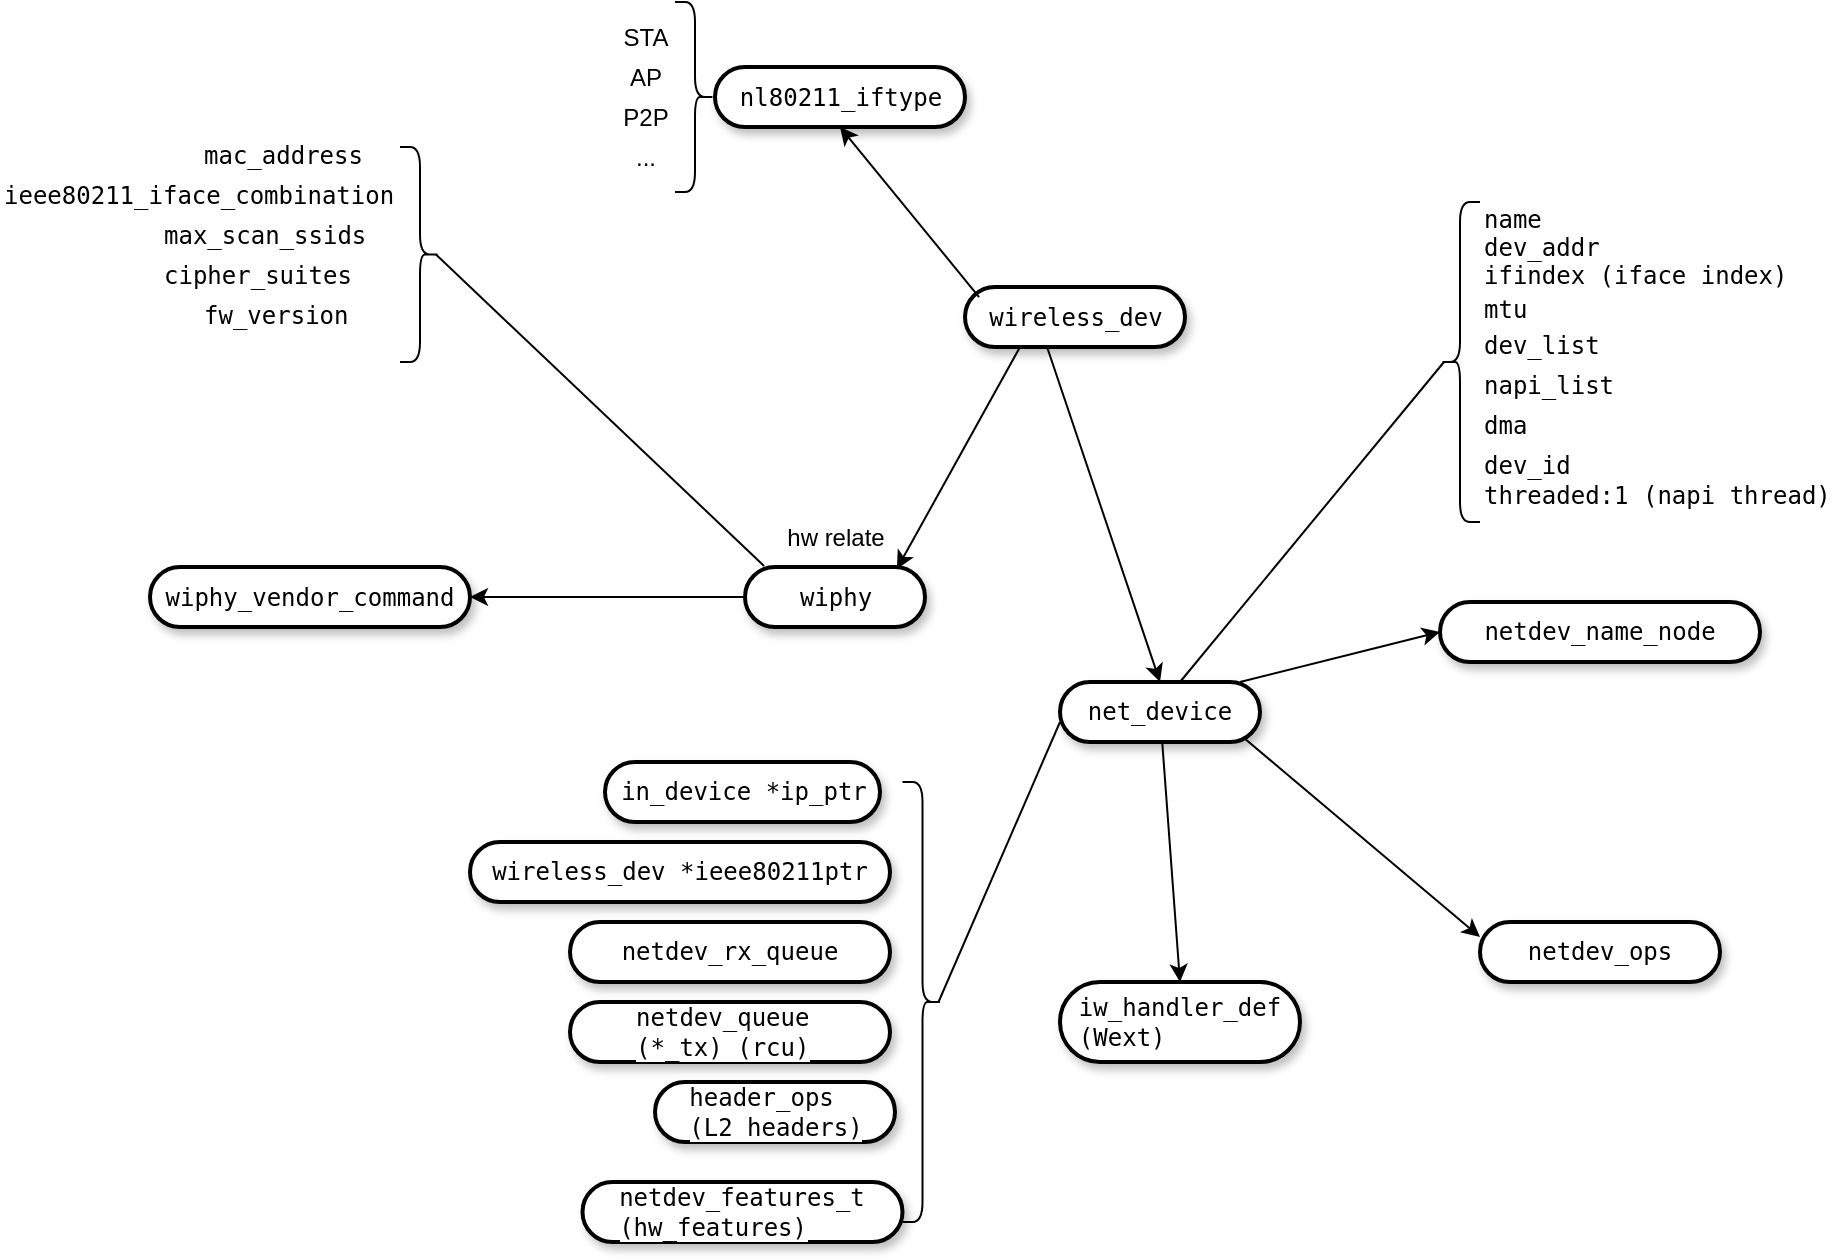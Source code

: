 <mxfile version="24.5.2" type="github">
  <diagram name="Page-1" id="ad52d381-51e7-2e0d-a935-2d0ddd2fd229">
    <mxGraphModel dx="1362" dy="771" grid="1" gridSize="10" guides="1" tooltips="1" connect="1" arrows="1" fold="1" page="1" pageScale="1" pageWidth="1100" pageHeight="850" background="none" math="0" shadow="0">
      <root>
        <mxCell id="0" />
        <mxCell id="1" parent="0" />
        <mxCell id="V5OFqShGKvGqf3K6uyeU-1" value="&lt;pre style=&quot;border: 0px; margin-top: 0px; margin-bottom: 0px; text-align: start;&quot;&gt;&lt;span style=&quot;background-color: rgb(255, 255, 255);&quot;&gt;wiphy&lt;/span&gt;&lt;/pre&gt;" style="whiteSpace=wrap;html=1;rounded=1;shadow=1;comic=0;labelBackgroundColor=none;strokeWidth=2;fontFamily=Verdana;fontSize=12;align=center;arcSize=50;verticalAlign=middle;" parent="1" vertex="1">
          <mxGeometry x="562.5" y="352.5" width="90" height="30" as="geometry" />
        </mxCell>
        <mxCell id="V5OFqShGKvGqf3K6uyeU-2" value="&lt;pre style=&quot;border: 0px; margin-top: 0px; margin-bottom: 0px; text-align: start;&quot;&gt;&lt;span style=&quot;background-color: rgb(255, 255, 255);&quot;&gt;wireless_dev&lt;/span&gt;&lt;/pre&gt;" style="whiteSpace=wrap;html=1;rounded=1;shadow=1;comic=0;labelBackgroundColor=none;strokeWidth=2;fontFamily=Verdana;fontSize=12;align=center;arcSize=50;verticalAlign=middle;" parent="1" vertex="1">
          <mxGeometry x="672.5" y="212.5" width="110" height="30" as="geometry" />
        </mxCell>
        <mxCell id="V5OFqShGKvGqf3K6uyeU-6" value="" style="endArrow=classic;html=1;rounded=0;entryX=0.844;entryY=0.033;entryDx=0;entryDy=0;entryPerimeter=0;exitX=0.25;exitY=1;exitDx=0;exitDy=0;" parent="1" source="V5OFqShGKvGqf3K6uyeU-2" target="V5OFqShGKvGqf3K6uyeU-1" edge="1">
          <mxGeometry width="50" height="50" relative="1" as="geometry">
            <mxPoint x="692.5" y="402.5" as="sourcePoint" />
            <mxPoint x="742.5" y="352.5" as="targetPoint" />
          </mxGeometry>
        </mxCell>
        <mxCell id="V5OFqShGKvGqf3K6uyeU-7" value="&lt;pre style=&quot;border: 0px; margin-top: 0px; margin-bottom: 0px; text-align: start;&quot;&gt;&lt;span style=&quot;background-color: rgb(255, 255, 255);&quot;&gt;net_device&lt;/span&gt;&lt;/pre&gt;" style="whiteSpace=wrap;html=1;rounded=1;shadow=1;comic=0;labelBackgroundColor=none;strokeWidth=2;fontFamily=Verdana;fontSize=12;align=center;arcSize=50;verticalAlign=middle;" parent="1" vertex="1">
          <mxGeometry x="720" y="410" width="100" height="30" as="geometry" />
        </mxCell>
        <mxCell id="V5OFqShGKvGqf3K6uyeU-9" value="" style="endArrow=classic;html=1;rounded=0;exitX=0.373;exitY=1;exitDx=0;exitDy=0;exitPerimeter=0;entryX=0.5;entryY=0;entryDx=0;entryDy=0;" parent="1" source="V5OFqShGKvGqf3K6uyeU-2" edge="1" target="V5OFqShGKvGqf3K6uyeU-7">
          <mxGeometry width="50" height="50" relative="1" as="geometry">
            <mxPoint x="702.5" y="402.5" as="sourcePoint" />
            <mxPoint x="752.5" y="352.5" as="targetPoint" />
          </mxGeometry>
        </mxCell>
        <mxCell id="V5OFqShGKvGqf3K6uyeU-11" value="&lt;pre style=&quot;border: 0px; margin-top: 0px; margin-bottom: 0px; text-align: start;&quot;&gt;&lt;span style=&quot;background-color: rgb(255, 255, 255);&quot;&gt;nl80211_iftype&lt;/span&gt;&lt;/pre&gt;" style="whiteSpace=wrap;html=1;rounded=1;shadow=1;comic=0;labelBackgroundColor=none;strokeWidth=2;fontFamily=Verdana;fontSize=12;align=center;arcSize=50;verticalAlign=middle;" parent="1" vertex="1">
          <mxGeometry x="547.5" y="102.5" width="125" height="30" as="geometry" />
        </mxCell>
        <mxCell id="V5OFqShGKvGqf3K6uyeU-12" value="" style="endArrow=classic;html=1;rounded=0;entryX=0.5;entryY=1;entryDx=0;entryDy=0;exitX=0.064;exitY=0.167;exitDx=0;exitDy=0;exitPerimeter=0;" parent="1" source="V5OFqShGKvGqf3K6uyeU-2" target="V5OFqShGKvGqf3K6uyeU-11" edge="1">
          <mxGeometry width="50" height="50" relative="1" as="geometry">
            <mxPoint x="672.5" y="212.5" as="sourcePoint" />
            <mxPoint x="722.5" y="162.5" as="targetPoint" />
          </mxGeometry>
        </mxCell>
        <mxCell id="V5OFqShGKvGqf3K6uyeU-14" value="" style="shape=curlyBracket;whiteSpace=wrap;html=1;rounded=1;flipH=1;labelPosition=right;verticalLabelPosition=middle;align=left;verticalAlign=middle;" parent="1" vertex="1">
          <mxGeometry x="527.5" y="70" width="20" height="95" as="geometry" />
        </mxCell>
        <mxCell id="V5OFqShGKvGqf3K6uyeU-15" value="STA" style="text;html=1;align=center;verticalAlign=middle;whiteSpace=wrap;rounded=0;" parent="1" vertex="1">
          <mxGeometry x="482.5" y="72.5" width="60" height="30" as="geometry" />
        </mxCell>
        <mxCell id="V5OFqShGKvGqf3K6uyeU-17" value="AP" style="text;html=1;align=center;verticalAlign=middle;whiteSpace=wrap;rounded=0;" parent="1" vertex="1">
          <mxGeometry x="482.5" y="92.5" width="60" height="30" as="geometry" />
        </mxCell>
        <mxCell id="V5OFqShGKvGqf3K6uyeU-18" value="P2P" style="text;html=1;align=center;verticalAlign=middle;whiteSpace=wrap;rounded=0;" parent="1" vertex="1">
          <mxGeometry x="482.5" y="112.5" width="60" height="30" as="geometry" />
        </mxCell>
        <mxCell id="V5OFqShGKvGqf3K6uyeU-19" value="..." style="text;html=1;align=center;verticalAlign=middle;whiteSpace=wrap;rounded=0;" parent="1" vertex="1">
          <mxGeometry x="482.5" y="132.5" width="60" height="30" as="geometry" />
        </mxCell>
        <mxCell id="V5OFqShGKvGqf3K6uyeU-30" value="hw relate" style="text;html=1;align=center;verticalAlign=middle;whiteSpace=wrap;rounded=0;" parent="1" vertex="1">
          <mxGeometry x="577.5" y="322.5" width="60" height="30" as="geometry" />
        </mxCell>
        <mxCell id="V5OFqShGKvGqf3K6uyeU-32" value="" style="shape=curlyBracket;whiteSpace=wrap;html=1;rounded=1;flipH=1;labelPosition=right;verticalLabelPosition=middle;align=left;verticalAlign=middle;" parent="1" vertex="1">
          <mxGeometry x="390" y="142.5" width="20" height="107.5" as="geometry" />
        </mxCell>
        <mxCell id="V5OFqShGKvGqf3K6uyeU-34" value="" style="endArrow=none;html=1;rounded=0;exitX=0.1;exitY=0.5;exitDx=0;exitDy=0;exitPerimeter=0;entryX=0.106;entryY=-0.017;entryDx=0;entryDy=0;entryPerimeter=0;" parent="1" source="V5OFqShGKvGqf3K6uyeU-32" target="V5OFqShGKvGqf3K6uyeU-1" edge="1">
          <mxGeometry width="50" height="50" relative="1" as="geometry">
            <mxPoint x="520" y="410" as="sourcePoint" />
            <mxPoint x="570" y="360" as="targetPoint" />
          </mxGeometry>
        </mxCell>
        <mxCell id="V5OFqShGKvGqf3K6uyeU-35" value="&lt;pre style=&quot;forced-color-adjust: none; color: rgb(0, 0, 0); font-size: 12px; font-style: normal; font-variant-ligatures: normal; font-variant-caps: normal; font-weight: 400; letter-spacing: normal; orphans: 2; text-indent: 0px; text-transform: none; widows: 2; word-spacing: 0px; -webkit-text-stroke-width: 0px; background-color: rgb(251, 251, 251); text-decoration-thickness: initial; text-decoration-style: initial; text-decoration-color: initial; border: 0px; margin-top: 0px; margin-bottom: 0px; text-align: start;&quot;&gt;&lt;span style=&quot;forced-color-adjust: none; background-color: rgb(255, 255, 255);&quot;&gt;mac_address&lt;/span&gt;&lt;/pre&gt;" style="text;whiteSpace=wrap;html=1;" parent="1" vertex="1">
          <mxGeometry x="290" y="132.5" width="110" height="27.5" as="geometry" />
        </mxCell>
        <mxCell id="V5OFqShGKvGqf3K6uyeU-36" value="&lt;pre style=&quot;forced-color-adjust: none; color: rgb(0, 0, 0); font-size: 12px; font-style: normal; font-variant-ligatures: normal; font-variant-caps: normal; font-weight: 400; letter-spacing: normal; orphans: 2; text-indent: 0px; text-transform: none; widows: 2; word-spacing: 0px; -webkit-text-stroke-width: 0px; background-color: rgb(251, 251, 251); text-decoration-thickness: initial; text-decoration-style: initial; text-decoration-color: initial; border: 0px; margin-top: 0px; margin-bottom: 0px; text-align: start;&quot;&gt;&lt;span style=&quot;forced-color-adjust: none; background-color: rgb(255, 255, 255);&quot;&gt;ieee80211_iface_combination&lt;/span&gt;&lt;/pre&gt;" style="text;whiteSpace=wrap;html=1;" parent="1" vertex="1">
          <mxGeometry x="190" y="152.5" width="230" height="40" as="geometry" />
        </mxCell>
        <mxCell id="V5OFqShGKvGqf3K6uyeU-37" value="&lt;pre style=&quot;forced-color-adjust: none; color: rgb(0, 0, 0); font-size: 12px; font-style: normal; font-variant-ligatures: normal; font-variant-caps: normal; font-weight: 400; letter-spacing: normal; orphans: 2; text-indent: 0px; text-transform: none; widows: 2; word-spacing: 0px; -webkit-text-stroke-width: 0px; background-color: rgb(251, 251, 251); text-decoration-thickness: initial; text-decoration-style: initial; text-decoration-color: initial; border: 0px; margin-top: 0px; margin-bottom: 0px; text-align: start;&quot;&gt;&lt;span style=&quot;forced-color-adjust: none; background-color: rgb(255, 255, 255);&quot;&gt;max_scan_ssids&lt;/span&gt;&lt;/pre&gt;" style="text;whiteSpace=wrap;html=1;" parent="1" vertex="1">
          <mxGeometry x="270" y="172.5" width="130" height="40" as="geometry" />
        </mxCell>
        <mxCell id="V5OFqShGKvGqf3K6uyeU-38" value="&lt;pre style=&quot;forced-color-adjust: none; color: rgb(0, 0, 0); font-size: 12px; font-style: normal; font-variant-ligatures: normal; font-variant-caps: normal; font-weight: 400; letter-spacing: normal; orphans: 2; text-indent: 0px; text-transform: none; widows: 2; word-spacing: 0px; -webkit-text-stroke-width: 0px; background-color: rgb(251, 251, 251); text-decoration-thickness: initial; text-decoration-style: initial; text-decoration-color: initial; border: 0px; margin-top: 0px; margin-bottom: 0px; text-align: start;&quot;&gt;&lt;span style=&quot;forced-color-adjust: none; background-color: rgb(255, 255, 255);&quot;&gt;cipher_suites&lt;/span&gt;&lt;/pre&gt;" style="text;whiteSpace=wrap;html=1;" parent="1" vertex="1">
          <mxGeometry x="270" y="192.5" width="130" height="40" as="geometry" />
        </mxCell>
        <mxCell id="V5OFqShGKvGqf3K6uyeU-39" value="&lt;pre style=&quot;forced-color-adjust: none; color: rgb(0, 0, 0); font-size: 12px; font-style: normal; font-variant-ligatures: normal; font-variant-caps: normal; font-weight: 400; letter-spacing: normal; orphans: 2; text-indent: 0px; text-transform: none; widows: 2; word-spacing: 0px; -webkit-text-stroke-width: 0px; background-color: rgb(251, 251, 251); text-decoration-thickness: initial; text-decoration-style: initial; text-decoration-color: initial; border: 0px; margin-top: 0px; margin-bottom: 0px; text-align: start;&quot;&gt;&lt;span style=&quot;forced-color-adjust: none; background-color: rgb(255, 255, 255);&quot;&gt;fw_version&lt;/span&gt;&lt;/pre&gt;" style="text;whiteSpace=wrap;html=1;" parent="1" vertex="1">
          <mxGeometry x="290" y="212.5" width="110" height="40" as="geometry" />
        </mxCell>
        <mxCell id="V5OFqShGKvGqf3K6uyeU-41" value="&lt;pre style=&quot;border: 0px; margin-top: 0px; margin-bottom: 0px; text-align: start;&quot;&gt;&lt;span style=&quot;background-color: rgb(255, 255, 255);&quot;&gt;wiphy_vendor_command&lt;/span&gt;&lt;/pre&gt;" style="whiteSpace=wrap;html=1;rounded=1;shadow=1;comic=0;labelBackgroundColor=none;strokeWidth=2;fontFamily=Verdana;fontSize=12;align=center;arcSize=50;verticalAlign=middle;" parent="1" vertex="1">
          <mxGeometry x="265" y="352.5" width="160" height="30" as="geometry" />
        </mxCell>
        <mxCell id="M5I1h95pAMmamzXdNG_u-1" value="" style="endArrow=classic;html=1;rounded=0;entryX=1;entryY=0.5;entryDx=0;entryDy=0;exitX=0;exitY=0.5;exitDx=0;exitDy=0;" edge="1" parent="1" source="V5OFqShGKvGqf3K6uyeU-1" target="V5OFqShGKvGqf3K6uyeU-41">
          <mxGeometry width="50" height="50" relative="1" as="geometry">
            <mxPoint x="710" y="253" as="sourcePoint" />
            <mxPoint x="648" y="363" as="targetPoint" />
          </mxGeometry>
        </mxCell>
        <mxCell id="M5I1h95pAMmamzXdNG_u-2" value="" style="shape=curlyBracket;whiteSpace=wrap;html=1;rounded=1;labelPosition=left;verticalLabelPosition=middle;align=right;verticalAlign=middle;size=0.5;" vertex="1" parent="1">
          <mxGeometry x="910" y="170" width="20" height="160" as="geometry" />
        </mxCell>
        <mxCell id="M5I1h95pAMmamzXdNG_u-3" value="&lt;pre style=&quot;forced-color-adjust: none; color: rgb(0, 0, 0); font-size: 12px; font-style: normal; font-variant-ligatures: normal; font-variant-caps: normal; font-weight: 400; letter-spacing: normal; orphans: 2; text-indent: 0px; text-transform: none; widows: 2; word-spacing: 0px; -webkit-text-stroke-width: 0px; background-color: rgb(251, 251, 251); text-decoration-thickness: initial; text-decoration-style: initial; text-decoration-color: initial; border: 0px; margin-top: 0px; margin-bottom: 0px; text-align: start;&quot;&gt;&lt;span style=&quot;forced-color-adjust: none; background-color: rgb(255, 255, 255);&quot;&gt;name  &lt;/span&gt;&lt;/pre&gt;" style="text;whiteSpace=wrap;html=1;" vertex="1" parent="1">
          <mxGeometry x="930" y="165" width="110" height="27.5" as="geometry" />
        </mxCell>
        <mxCell id="M5I1h95pAMmamzXdNG_u-5" value="&lt;pre style=&quot;border: 0px; margin-top: 0px; margin-bottom: 0px; text-align: start;&quot;&gt;&lt;span style=&quot;background-color: rgb(255, 255, 255);&quot;&gt;netdev_name_node&lt;/span&gt;&lt;/pre&gt;" style="whiteSpace=wrap;html=1;rounded=1;shadow=1;comic=0;labelBackgroundColor=none;strokeWidth=2;fontFamily=Verdana;fontSize=12;align=center;arcSize=50;verticalAlign=middle;" vertex="1" parent="1">
          <mxGeometry x="910" y="370" width="160" height="30" as="geometry" />
        </mxCell>
        <mxCell id="M5I1h95pAMmamzXdNG_u-6" value="&lt;pre style=&quot;border: 0px; margin-top: 0px; margin-bottom: 0px; text-align: start;&quot;&gt;&lt;span style=&quot;background-color: rgb(255, 255, 255);&quot;&gt;netdev_ops&lt;/span&gt;&lt;/pre&gt;" style="whiteSpace=wrap;html=1;rounded=1;shadow=1;comic=0;labelBackgroundColor=none;strokeWidth=2;fontFamily=Verdana;fontSize=12;align=center;arcSize=50;verticalAlign=middle;" vertex="1" parent="1">
          <mxGeometry x="930" y="530" width="120" height="30" as="geometry" />
        </mxCell>
        <mxCell id="M5I1h95pAMmamzXdNG_u-7" value="&lt;pre style=&quot;forced-color-adjust: none; color: rgb(0, 0, 0); font-size: 12px; font-style: normal; font-variant-ligatures: normal; font-variant-caps: normal; font-weight: 400; letter-spacing: normal; orphans: 2; text-indent: 0px; text-transform: none; widows: 2; word-spacing: 0px; -webkit-text-stroke-width: 0px; background-color: rgb(251, 251, 251); text-decoration-thickness: initial; text-decoration-style: initial; text-decoration-color: initial; border: 0px; margin-top: 0px; margin-bottom: 0px; text-align: start;&quot;&gt;&lt;span style=&quot;forced-color-adjust: none; background-color: rgb(255, 255, 255);&quot;&gt;ifindex (iface index)&lt;/span&gt;&lt;/pre&gt;" style="text;whiteSpace=wrap;html=1;" vertex="1" parent="1">
          <mxGeometry x="930" y="192.5" width="110" height="27.5" as="geometry" />
        </mxCell>
        <mxCell id="M5I1h95pAMmamzXdNG_u-8" value="&lt;pre style=&quot;forced-color-adjust: none; color: rgb(0, 0, 0); font-size: 12px; font-style: normal; font-variant-ligatures: normal; font-variant-caps: normal; font-weight: 400; letter-spacing: normal; orphans: 2; text-indent: 0px; text-transform: none; widows: 2; word-spacing: 0px; -webkit-text-stroke-width: 0px; background-color: rgb(251, 251, 251); text-decoration-thickness: initial; text-decoration-style: initial; text-decoration-color: initial; border: 0px; margin-top: 0px; margin-bottom: 0px; text-align: start;&quot;&gt;&lt;span style=&quot;forced-color-adjust: none; background-color: rgb(255, 255, 255);&quot;&gt;mtu&lt;/span&gt;&lt;/pre&gt;" style="text;whiteSpace=wrap;html=1;" vertex="1" parent="1">
          <mxGeometry x="930" y="210" width="110" height="27.5" as="geometry" />
        </mxCell>
        <mxCell id="M5I1h95pAMmamzXdNG_u-9" value="&lt;pre style=&quot;border: 0px; margin-top: 0px; margin-bottom: 0px; text-align: start;&quot;&gt;&lt;span style=&quot;background-color: rgb(255, 255, 255);&quot;&gt;netdev_features_t&lt;br/&gt;(hw_features)&lt;/span&gt;&lt;/pre&gt;" style="whiteSpace=wrap;html=1;rounded=1;shadow=1;comic=0;labelBackgroundColor=none;strokeWidth=2;fontFamily=Verdana;fontSize=12;align=center;arcSize=50;verticalAlign=middle;" vertex="1" parent="1">
          <mxGeometry x="481.25" y="660" width="160" height="30" as="geometry" />
        </mxCell>
        <mxCell id="M5I1h95pAMmamzXdNG_u-10" value="&lt;pre style=&quot;forced-color-adjust: none; color: rgb(0, 0, 0); font-size: 12px; font-style: normal; font-variant-ligatures: normal; font-variant-caps: normal; font-weight: 400; letter-spacing: normal; orphans: 2; text-indent: 0px; text-transform: none; widows: 2; word-spacing: 0px; -webkit-text-stroke-width: 0px; background-color: rgb(251, 251, 251); text-decoration-thickness: initial; text-decoration-style: initial; text-decoration-color: initial; border: 0px; margin-top: 0px; margin-bottom: 0px; text-align: start;&quot;&gt;&lt;span style=&quot;forced-color-adjust: none; background-color: rgb(255, 255, 255);&quot;&gt;dev_list&lt;/span&gt;&lt;/pre&gt;" style="text;whiteSpace=wrap;html=1;" vertex="1" parent="1">
          <mxGeometry x="930" y="227.5" width="110" height="27.5" as="geometry" />
        </mxCell>
        <mxCell id="M5I1h95pAMmamzXdNG_u-11" value="&lt;pre style=&quot;forced-color-adjust: none; color: rgb(0, 0, 0); font-size: 12px; font-style: normal; font-variant-ligatures: normal; font-variant-caps: normal; font-weight: 400; letter-spacing: normal; orphans: 2; text-indent: 0px; text-transform: none; widows: 2; word-spacing: 0px; -webkit-text-stroke-width: 0px; background-color: rgb(251, 251, 251); text-decoration-thickness: initial; text-decoration-style: initial; text-decoration-color: initial; border: 0px; margin-top: 0px; margin-bottom: 0px; text-align: start;&quot;&gt;&lt;span style=&quot;forced-color-adjust: none; background-color: rgb(255, 255, 255);&quot;&gt;napi_list&lt;/span&gt;&lt;/pre&gt;" style="text;whiteSpace=wrap;html=1;" vertex="1" parent="1">
          <mxGeometry x="930" y="247.5" width="110" height="27.5" as="geometry" />
        </mxCell>
        <mxCell id="M5I1h95pAMmamzXdNG_u-12" value="&lt;pre style=&quot;border: 0px; margin-top: 0px; margin-bottom: 0px; text-align: start;&quot;&gt;&lt;span style=&quot;background-color: rgb(255, 255, 255);&quot;&gt;iw_handler_def&lt;br/&gt;(Wext)&lt;/span&gt;&lt;/pre&gt;" style="whiteSpace=wrap;html=1;rounded=1;shadow=1;comic=0;labelBackgroundColor=none;strokeWidth=2;fontFamily=Verdana;fontSize=12;align=center;arcSize=50;verticalAlign=middle;" vertex="1" parent="1">
          <mxGeometry x="720" y="560" width="120" height="40" as="geometry" />
        </mxCell>
        <mxCell id="M5I1h95pAMmamzXdNG_u-13" value="&lt;pre style=&quot;border: 0px; margin-top: 0px; margin-bottom: 0px; text-align: start;&quot;&gt;&lt;span style=&quot;background-color: rgb(255, 255, 255);&quot;&gt;header_ops&lt;br/&gt;(L2 headers)&lt;/span&gt;&lt;/pre&gt;" style="whiteSpace=wrap;html=1;rounded=1;shadow=1;comic=0;labelBackgroundColor=none;strokeWidth=2;fontFamily=Verdana;fontSize=12;align=center;arcSize=50;verticalAlign=middle;" vertex="1" parent="1">
          <mxGeometry x="517.5" y="610" width="120" height="30" as="geometry" />
        </mxCell>
        <mxCell id="M5I1h95pAMmamzXdNG_u-14" value="&lt;pre style=&quot;forced-color-adjust: none; color: rgb(0, 0, 0); font-size: 12px; font-style: normal; font-variant-ligatures: normal; font-variant-caps: normal; font-weight: 400; letter-spacing: normal; orphans: 2; text-indent: 0px; text-transform: none; widows: 2; word-spacing: 0px; -webkit-text-stroke-width: 0px; background-color: rgb(251, 251, 251); text-decoration-thickness: initial; text-decoration-style: initial; text-decoration-color: initial; border: 0px; margin-top: 0px; margin-bottom: 0px; text-align: start;&quot;&gt;&lt;span style=&quot;forced-color-adjust: none; background-color: rgb(255, 255, 255);&quot;&gt;dma&lt;/span&gt;&lt;/pre&gt;" style="text;whiteSpace=wrap;html=1;" vertex="1" parent="1">
          <mxGeometry x="930" y="267.5" width="110" height="27.5" as="geometry" />
        </mxCell>
        <mxCell id="M5I1h95pAMmamzXdNG_u-15" value="&lt;pre style=&quot;forced-color-adjust: none; color: rgb(0, 0, 0); font-size: 12px; font-style: normal; font-variant-ligatures: normal; font-variant-caps: normal; font-weight: 400; letter-spacing: normal; orphans: 2; text-indent: 0px; text-transform: none; widows: 2; word-spacing: 0px; -webkit-text-stroke-width: 0px; background-color: rgb(251, 251, 251); text-decoration-thickness: initial; text-decoration-style: initial; text-decoration-color: initial; border: 0px; margin-top: 0px; margin-bottom: 0px; text-align: start;&quot;&gt;&lt;span style=&quot;forced-color-adjust: none; background-color: rgb(255, 255, 255);&quot;&gt;dev_id&lt;/span&gt;&lt;/pre&gt;" style="text;whiteSpace=wrap;html=1;" vertex="1" parent="1">
          <mxGeometry x="930" y="287.5" width="110" height="27.5" as="geometry" />
        </mxCell>
        <mxCell id="M5I1h95pAMmamzXdNG_u-17" value="&lt;pre style=&quot;border: 0px; margin-top: 0px; margin-bottom: 0px; text-align: start;&quot;&gt;&lt;span style=&quot;background-color: rgb(255, 255, 255);&quot;&gt;in_device *ip_ptr&lt;/span&gt;&lt;/pre&gt;" style="whiteSpace=wrap;html=1;rounded=1;shadow=1;comic=0;labelBackgroundColor=none;strokeWidth=2;fontFamily=Verdana;fontSize=12;align=center;arcSize=50;verticalAlign=middle;" vertex="1" parent="1">
          <mxGeometry x="492.5" y="450" width="137.5" height="30" as="geometry" />
        </mxCell>
        <mxCell id="M5I1h95pAMmamzXdNG_u-18" value="&lt;pre style=&quot;border: 0px; margin-top: 0px; margin-bottom: 0px; text-align: start;&quot;&gt;&lt;span style=&quot;background-color: rgb(255, 255, 255);&quot;&gt;wireless_dev *ieee80211ptr&lt;/span&gt;&lt;/pre&gt;" style="whiteSpace=wrap;html=1;rounded=1;shadow=1;comic=0;labelBackgroundColor=none;strokeWidth=2;fontFamily=Verdana;fontSize=12;align=center;arcSize=50;verticalAlign=middle;" vertex="1" parent="1">
          <mxGeometry x="425" y="490" width="210" height="30" as="geometry" />
        </mxCell>
        <mxCell id="M5I1h95pAMmamzXdNG_u-19" value="&lt;pre style=&quot;forced-color-adjust: none; color: rgb(0, 0, 0); font-size: 12px; font-style: normal; font-variant-ligatures: normal; font-variant-caps: normal; font-weight: 400; letter-spacing: normal; orphans: 2; text-indent: 0px; text-transform: none; widows: 2; word-spacing: 0px; -webkit-text-stroke-width: 0px; background-color: rgb(251, 251, 251); text-decoration-thickness: initial; text-decoration-style: initial; text-decoration-color: initial; border: 0px; margin-top: 0px; margin-bottom: 0px; text-align: start;&quot;&gt;&lt;span style=&quot;forced-color-adjust: none; background-color: rgb(255, 255, 255);&quot;&gt;dev_addr&lt;/span&gt;&lt;/pre&gt;" style="text;whiteSpace=wrap;html=1;" vertex="1" parent="1">
          <mxGeometry x="930" y="178.75" width="110" height="27.5" as="geometry" />
        </mxCell>
        <mxCell id="M5I1h95pAMmamzXdNG_u-20" value="&lt;pre style=&quot;border: 0px; margin-top: 0px; margin-bottom: 0px; text-align: start;&quot;&gt;&lt;span style=&quot;background-color: rgb(255, 255, 255);&quot;&gt;netdev_rx_queue&lt;/span&gt;&lt;/pre&gt;" style="whiteSpace=wrap;html=1;rounded=1;shadow=1;comic=0;labelBackgroundColor=none;strokeWidth=2;fontFamily=Verdana;fontSize=12;align=center;arcSize=50;verticalAlign=middle;" vertex="1" parent="1">
          <mxGeometry x="475" y="530" width="160" height="30" as="geometry" />
        </mxCell>
        <mxCell id="M5I1h95pAMmamzXdNG_u-21" value="&lt;pre style=&quot;border: 0px; margin-top: 0px; margin-bottom: 0px; text-align: start;&quot;&gt;&lt;span style=&quot;background-color: rgb(255, 255, 255);&quot;&gt;netdev_queue &lt;br/&gt;(*_tx) (rcu)&lt;br&gt;&lt;/span&gt;&lt;/pre&gt;" style="whiteSpace=wrap;html=1;rounded=1;shadow=1;comic=0;labelBackgroundColor=none;strokeWidth=2;fontFamily=Verdana;fontSize=12;align=center;arcSize=50;verticalAlign=middle;" vertex="1" parent="1">
          <mxGeometry x="475" y="570" width="160" height="30" as="geometry" />
        </mxCell>
        <mxCell id="M5I1h95pAMmamzXdNG_u-22" value="&lt;pre style=&quot;forced-color-adjust: none; color: rgb(0, 0, 0); font-size: 12px; font-style: normal; font-variant-ligatures: normal; font-variant-caps: normal; font-weight: 400; letter-spacing: normal; orphans: 2; text-indent: 0px; text-transform: none; widows: 2; word-spacing: 0px; -webkit-text-stroke-width: 0px; background-color: rgb(251, 251, 251); text-decoration-thickness: initial; text-decoration-style: initial; text-decoration-color: initial; border: 0px; margin-top: 0px; margin-bottom: 0px; text-align: start;&quot;&gt;&lt;span style=&quot;forced-color-adjust: none; background-color: rgb(255, 255, 255);&quot;&gt;threaded:1 (napi thread)&lt;/span&gt;&lt;/pre&gt;" style="text;whiteSpace=wrap;html=1;" vertex="1" parent="1">
          <mxGeometry x="930" y="302.5" width="110" height="27.5" as="geometry" />
        </mxCell>
        <mxCell id="M5I1h95pAMmamzXdNG_u-23" value="" style="endArrow=classic;html=1;rounded=0;entryX=0;entryY=0.5;entryDx=0;entryDy=0;" edge="1" parent="1" target="M5I1h95pAMmamzXdNG_u-5">
          <mxGeometry width="50" height="50" relative="1" as="geometry">
            <mxPoint x="810" y="410" as="sourcePoint" />
            <mxPoint x="860" y="360" as="targetPoint" />
          </mxGeometry>
        </mxCell>
        <mxCell id="M5I1h95pAMmamzXdNG_u-24" value="" style="endArrow=none;html=1;rounded=0;entryX=0.1;entryY=0.5;entryDx=0;entryDy=0;entryPerimeter=0;" edge="1" parent="1" target="M5I1h95pAMmamzXdNG_u-2">
          <mxGeometry width="50" height="50" relative="1" as="geometry">
            <mxPoint x="780" y="410" as="sourcePoint" />
            <mxPoint x="830" y="360" as="targetPoint" />
          </mxGeometry>
        </mxCell>
        <mxCell id="M5I1h95pAMmamzXdNG_u-25" value="" style="shape=curlyBracket;whiteSpace=wrap;html=1;rounded=1;flipH=1;labelPosition=right;verticalLabelPosition=middle;align=left;verticalAlign=middle;" vertex="1" parent="1">
          <mxGeometry x="641.25" y="460" width="20" height="220" as="geometry" />
        </mxCell>
        <mxCell id="M5I1h95pAMmamzXdNG_u-26" value="" style="endArrow=none;html=1;rounded=0;exitX=0.1;exitY=0.5;exitDx=0;exitDy=0;exitPerimeter=0;" edge="1" parent="1" source="M5I1h95pAMmamzXdNG_u-25">
          <mxGeometry width="50" height="50" relative="1" as="geometry">
            <mxPoint x="670" y="480" as="sourcePoint" />
            <mxPoint x="720" y="430" as="targetPoint" />
          </mxGeometry>
        </mxCell>
        <mxCell id="M5I1h95pAMmamzXdNG_u-27" value="" style="endArrow=classic;html=1;rounded=0;entryX=0.5;entryY=0;entryDx=0;entryDy=0;" edge="1" parent="1" source="V5OFqShGKvGqf3K6uyeU-7" target="M5I1h95pAMmamzXdNG_u-12">
          <mxGeometry width="50" height="50" relative="1" as="geometry">
            <mxPoint x="740" y="450" as="sourcePoint" />
            <mxPoint x="776" y="560" as="targetPoint" />
          </mxGeometry>
        </mxCell>
        <mxCell id="M5I1h95pAMmamzXdNG_u-28" value="" style="endArrow=classic;html=1;rounded=0;exitX=0.92;exitY=0.933;exitDx=0;exitDy=0;entryX=0;entryY=0.25;entryDx=0;entryDy=0;exitPerimeter=0;" edge="1" parent="1" source="V5OFqShGKvGqf3K6uyeU-7" target="M5I1h95pAMmamzXdNG_u-6">
          <mxGeometry width="50" height="50" relative="1" as="geometry">
            <mxPoint x="880" y="590" as="sourcePoint" />
            <mxPoint x="930" y="540" as="targetPoint" />
          </mxGeometry>
        </mxCell>
      </root>
    </mxGraphModel>
  </diagram>
</mxfile>
